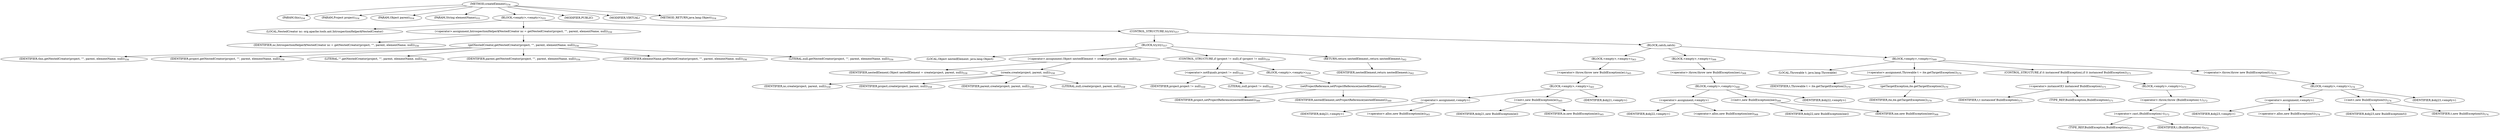 digraph "createElement" {  
"1348" [label = <(METHOD,createElement)<SUB>554</SUB>> ]
"30" [label = <(PARAM,this)<SUB>554</SUB>> ]
"1349" [label = <(PARAM,Project project)<SUB>554</SUB>> ]
"1350" [label = <(PARAM,Object parent)<SUB>554</SUB>> ]
"1351" [label = <(PARAM,String elementName)<SUB>555</SUB>> ]
"1352" [label = <(BLOCK,&lt;empty&gt;,&lt;empty&gt;)<SUB>555</SUB>> ]
"1353" [label = <(LOCAL,NestedCreator nc: org.apache.tools.ant.IntrospectionHelper$NestedCreator)> ]
"1354" [label = <(&lt;operator&gt;.assignment,IntrospectionHelper$NestedCreator nc = getNestedCreator(project, &quot;&quot;, parent, elementName, null))<SUB>556</SUB>> ]
"1355" [label = <(IDENTIFIER,nc,IntrospectionHelper$NestedCreator nc = getNestedCreator(project, &quot;&quot;, parent, elementName, null))<SUB>556</SUB>> ]
"1356" [label = <(getNestedCreator,getNestedCreator(project, &quot;&quot;, parent, elementName, null))<SUB>556</SUB>> ]
"29" [label = <(IDENTIFIER,this,getNestedCreator(project, &quot;&quot;, parent, elementName, null))<SUB>556</SUB>> ]
"1357" [label = <(IDENTIFIER,project,getNestedCreator(project, &quot;&quot;, parent, elementName, null))<SUB>556</SUB>> ]
"1358" [label = <(LITERAL,&quot;&quot;,getNestedCreator(project, &quot;&quot;, parent, elementName, null))<SUB>556</SUB>> ]
"1359" [label = <(IDENTIFIER,parent,getNestedCreator(project, &quot;&quot;, parent, elementName, null))<SUB>556</SUB>> ]
"1360" [label = <(IDENTIFIER,elementName,getNestedCreator(project, &quot;&quot;, parent, elementName, null))<SUB>556</SUB>> ]
"1361" [label = <(LITERAL,null,getNestedCreator(project, &quot;&quot;, parent, elementName, null))<SUB>556</SUB>> ]
"1362" [label = <(CONTROL_STRUCTURE,try,try)<SUB>557</SUB>> ]
"1363" [label = <(BLOCK,try,try)<SUB>557</SUB>> ]
"1364" [label = <(LOCAL,Object nestedElement: java.lang.Object)> ]
"1365" [label = <(&lt;operator&gt;.assignment,Object nestedElement = create(project, parent, null))<SUB>558</SUB>> ]
"1366" [label = <(IDENTIFIER,nestedElement,Object nestedElement = create(project, parent, null))<SUB>558</SUB>> ]
"1367" [label = <(create,create(project, parent, null))<SUB>558</SUB>> ]
"1368" [label = <(IDENTIFIER,nc,create(project, parent, null))<SUB>558</SUB>> ]
"1369" [label = <(IDENTIFIER,project,create(project, parent, null))<SUB>558</SUB>> ]
"1370" [label = <(IDENTIFIER,parent,create(project, parent, null))<SUB>558</SUB>> ]
"1371" [label = <(LITERAL,null,create(project, parent, null))<SUB>558</SUB>> ]
"1372" [label = <(CONTROL_STRUCTURE,if (project != null),if (project != null))<SUB>559</SUB>> ]
"1373" [label = <(&lt;operator&gt;.notEquals,project != null)<SUB>559</SUB>> ]
"1374" [label = <(IDENTIFIER,project,project != null)<SUB>559</SUB>> ]
"1375" [label = <(LITERAL,null,project != null)<SUB>559</SUB>> ]
"1376" [label = <(BLOCK,&lt;empty&gt;,&lt;empty&gt;)<SUB>559</SUB>> ]
"1377" [label = <(setProjectReference,setProjectReference(nestedElement))<SUB>560</SUB>> ]
"1378" [label = <(IDENTIFIER,project,setProjectReference(nestedElement))<SUB>560</SUB>> ]
"1379" [label = <(IDENTIFIER,nestedElement,setProjectReference(nestedElement))<SUB>560</SUB>> ]
"1380" [label = <(RETURN,return nestedElement;,return nestedElement;)<SUB>562</SUB>> ]
"1381" [label = <(IDENTIFIER,nestedElement,return nestedElement;)<SUB>562</SUB>> ]
"1382" [label = <(BLOCK,catch,catch)> ]
"1383" [label = <(BLOCK,&lt;empty&gt;,&lt;empty&gt;)<SUB>563</SUB>> ]
"1384" [label = <(&lt;operator&gt;.throw,throw new BuildException(ie);)<SUB>565</SUB>> ]
"1385" [label = <(BLOCK,&lt;empty&gt;,&lt;empty&gt;)<SUB>565</SUB>> ]
"1386" [label = <(&lt;operator&gt;.assignment,&lt;empty&gt;)> ]
"1387" [label = <(IDENTIFIER,$obj21,&lt;empty&gt;)> ]
"1388" [label = <(&lt;operator&gt;.alloc,new BuildException(ie))<SUB>565</SUB>> ]
"1389" [label = <(&lt;init&gt;,new BuildException(ie))<SUB>565</SUB>> ]
"1390" [label = <(IDENTIFIER,$obj21,new BuildException(ie))> ]
"1391" [label = <(IDENTIFIER,ie,new BuildException(ie))<SUB>565</SUB>> ]
"1392" [label = <(IDENTIFIER,$obj21,&lt;empty&gt;)> ]
"1393" [label = <(BLOCK,&lt;empty&gt;,&lt;empty&gt;)<SUB>566</SUB>> ]
"1394" [label = <(&lt;operator&gt;.throw,throw new BuildException(ine);)<SUB>568</SUB>> ]
"1395" [label = <(BLOCK,&lt;empty&gt;,&lt;empty&gt;)<SUB>568</SUB>> ]
"1396" [label = <(&lt;operator&gt;.assignment,&lt;empty&gt;)> ]
"1397" [label = <(IDENTIFIER,$obj22,&lt;empty&gt;)> ]
"1398" [label = <(&lt;operator&gt;.alloc,new BuildException(ine))<SUB>568</SUB>> ]
"1399" [label = <(&lt;init&gt;,new BuildException(ine))<SUB>568</SUB>> ]
"1400" [label = <(IDENTIFIER,$obj22,new BuildException(ine))> ]
"1401" [label = <(IDENTIFIER,ine,new BuildException(ine))<SUB>568</SUB>> ]
"1402" [label = <(IDENTIFIER,$obj22,&lt;empty&gt;)> ]
"1403" [label = <(BLOCK,&lt;empty&gt;,&lt;empty&gt;)<SUB>569</SUB>> ]
"1404" [label = <(LOCAL,Throwable t: java.lang.Throwable)> ]
"1405" [label = <(&lt;operator&gt;.assignment,Throwable t = ite.getTargetException())<SUB>570</SUB>> ]
"1406" [label = <(IDENTIFIER,t,Throwable t = ite.getTargetException())<SUB>570</SUB>> ]
"1407" [label = <(getTargetException,ite.getTargetException())<SUB>570</SUB>> ]
"1408" [label = <(IDENTIFIER,ite,ite.getTargetException())<SUB>570</SUB>> ]
"1409" [label = <(CONTROL_STRUCTURE,if (t instanceof BuildException),if (t instanceof BuildException))<SUB>571</SUB>> ]
"1410" [label = <(&lt;operator&gt;.instanceOf,t instanceof BuildException)<SUB>571</SUB>> ]
"1411" [label = <(IDENTIFIER,t,t instanceof BuildException)<SUB>571</SUB>> ]
"1412" [label = <(TYPE_REF,BuildException,BuildException)<SUB>571</SUB>> ]
"1413" [label = <(BLOCK,&lt;empty&gt;,&lt;empty&gt;)<SUB>571</SUB>> ]
"1414" [label = <(&lt;operator&gt;.throw,throw (BuildException) t;)<SUB>572</SUB>> ]
"1415" [label = <(&lt;operator&gt;.cast,(BuildException) t)<SUB>572</SUB>> ]
"1416" [label = <(TYPE_REF,BuildException,BuildException)<SUB>572</SUB>> ]
"1417" [label = <(IDENTIFIER,t,(BuildException) t)<SUB>572</SUB>> ]
"1418" [label = <(&lt;operator&gt;.throw,throw new BuildException(t);)<SUB>574</SUB>> ]
"1419" [label = <(BLOCK,&lt;empty&gt;,&lt;empty&gt;)<SUB>574</SUB>> ]
"1420" [label = <(&lt;operator&gt;.assignment,&lt;empty&gt;)> ]
"1421" [label = <(IDENTIFIER,$obj23,&lt;empty&gt;)> ]
"1422" [label = <(&lt;operator&gt;.alloc,new BuildException(t))<SUB>574</SUB>> ]
"1423" [label = <(&lt;init&gt;,new BuildException(t))<SUB>574</SUB>> ]
"1424" [label = <(IDENTIFIER,$obj23,new BuildException(t))> ]
"1425" [label = <(IDENTIFIER,t,new BuildException(t))<SUB>574</SUB>> ]
"1426" [label = <(IDENTIFIER,$obj23,&lt;empty&gt;)> ]
"1427" [label = <(MODIFIER,PUBLIC)> ]
"1428" [label = <(MODIFIER,VIRTUAL)> ]
"1429" [label = <(METHOD_RETURN,java.lang.Object)<SUB>554</SUB>> ]
  "1348" -> "30" 
  "1348" -> "1349" 
  "1348" -> "1350" 
  "1348" -> "1351" 
  "1348" -> "1352" 
  "1348" -> "1427" 
  "1348" -> "1428" 
  "1348" -> "1429" 
  "1352" -> "1353" 
  "1352" -> "1354" 
  "1352" -> "1362" 
  "1354" -> "1355" 
  "1354" -> "1356" 
  "1356" -> "29" 
  "1356" -> "1357" 
  "1356" -> "1358" 
  "1356" -> "1359" 
  "1356" -> "1360" 
  "1356" -> "1361" 
  "1362" -> "1363" 
  "1362" -> "1382" 
  "1363" -> "1364" 
  "1363" -> "1365" 
  "1363" -> "1372" 
  "1363" -> "1380" 
  "1365" -> "1366" 
  "1365" -> "1367" 
  "1367" -> "1368" 
  "1367" -> "1369" 
  "1367" -> "1370" 
  "1367" -> "1371" 
  "1372" -> "1373" 
  "1372" -> "1376" 
  "1373" -> "1374" 
  "1373" -> "1375" 
  "1376" -> "1377" 
  "1377" -> "1378" 
  "1377" -> "1379" 
  "1380" -> "1381" 
  "1382" -> "1383" 
  "1382" -> "1393" 
  "1382" -> "1403" 
  "1383" -> "1384" 
  "1384" -> "1385" 
  "1385" -> "1386" 
  "1385" -> "1389" 
  "1385" -> "1392" 
  "1386" -> "1387" 
  "1386" -> "1388" 
  "1389" -> "1390" 
  "1389" -> "1391" 
  "1393" -> "1394" 
  "1394" -> "1395" 
  "1395" -> "1396" 
  "1395" -> "1399" 
  "1395" -> "1402" 
  "1396" -> "1397" 
  "1396" -> "1398" 
  "1399" -> "1400" 
  "1399" -> "1401" 
  "1403" -> "1404" 
  "1403" -> "1405" 
  "1403" -> "1409" 
  "1403" -> "1418" 
  "1405" -> "1406" 
  "1405" -> "1407" 
  "1407" -> "1408" 
  "1409" -> "1410" 
  "1409" -> "1413" 
  "1410" -> "1411" 
  "1410" -> "1412" 
  "1413" -> "1414" 
  "1414" -> "1415" 
  "1415" -> "1416" 
  "1415" -> "1417" 
  "1418" -> "1419" 
  "1419" -> "1420" 
  "1419" -> "1423" 
  "1419" -> "1426" 
  "1420" -> "1421" 
  "1420" -> "1422" 
  "1423" -> "1424" 
  "1423" -> "1425" 
}

